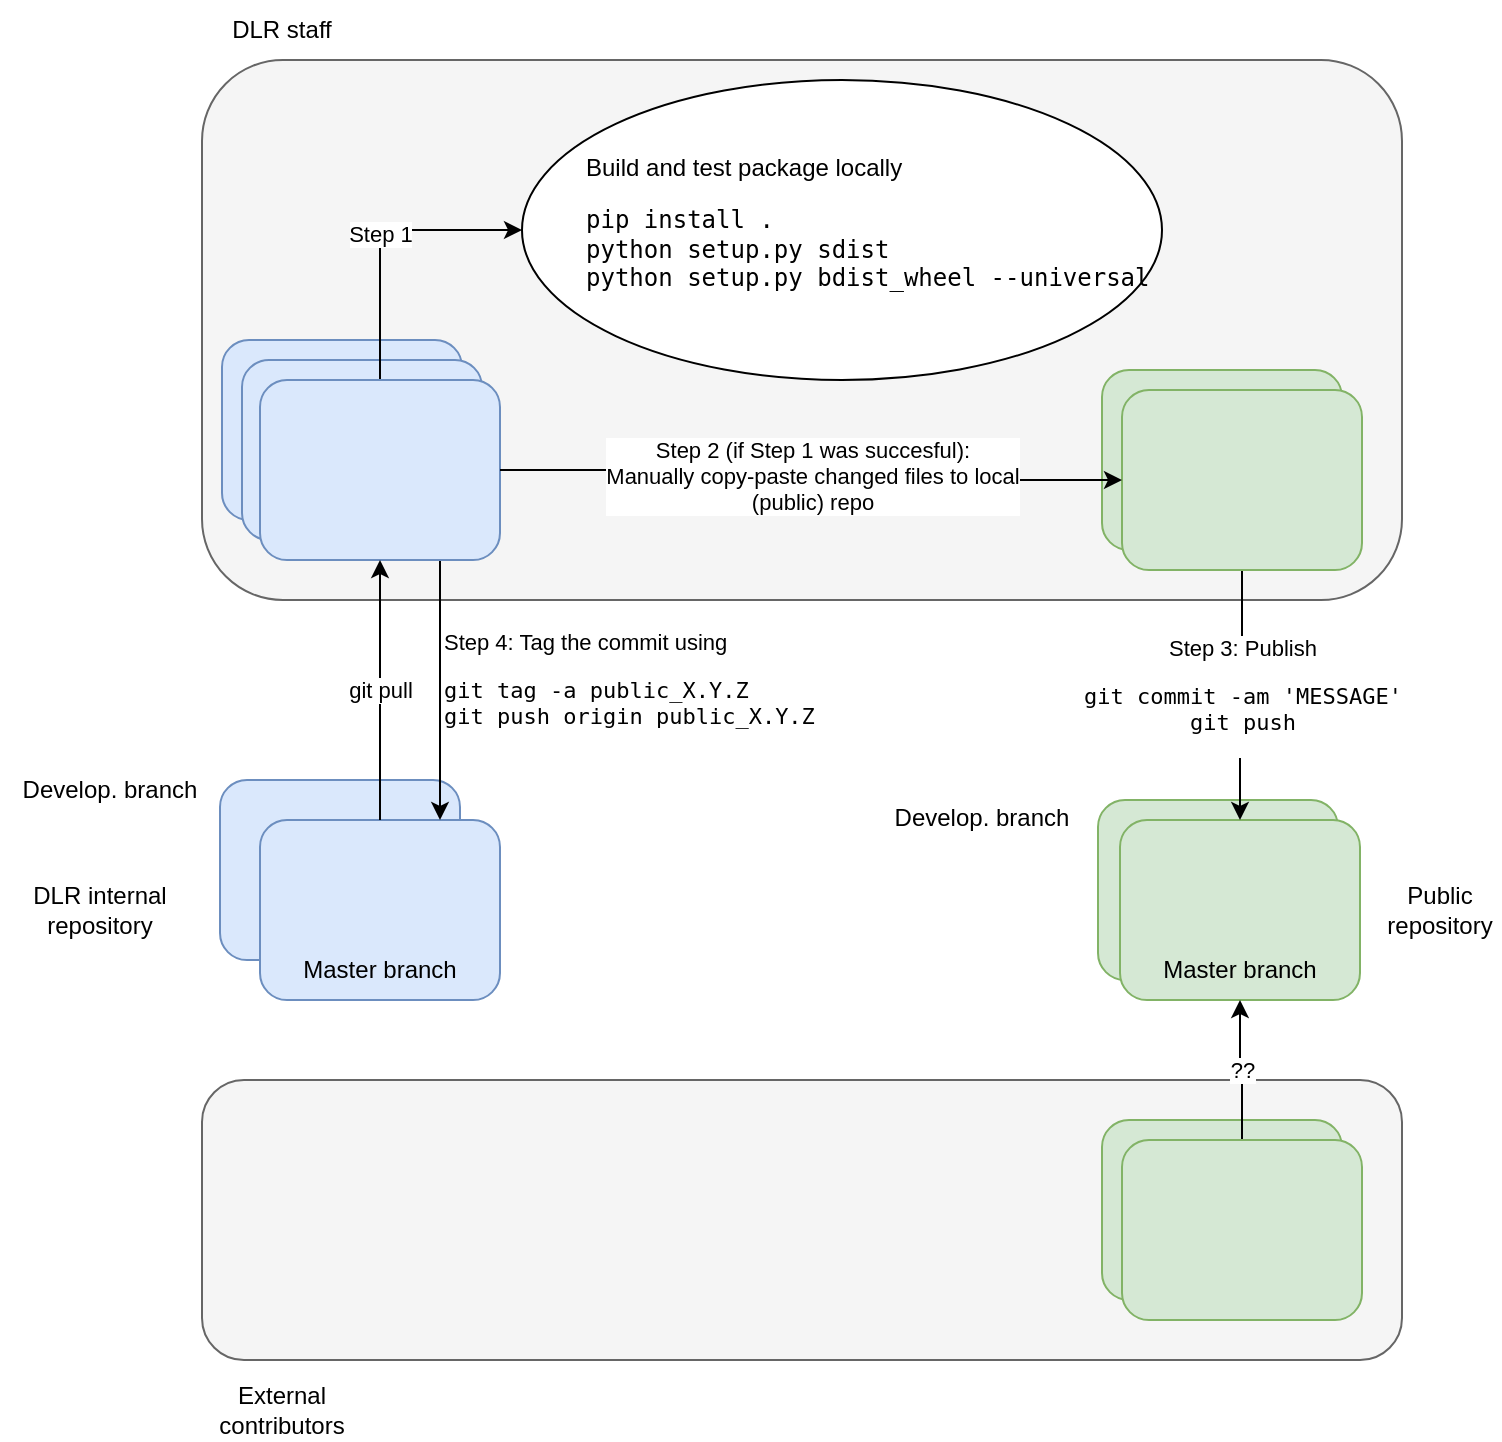 <mxfile version="15.5.6" type="device"><diagram id="KhmXSJNF4ikOjuq0DGVV" name="Page-1"><mxGraphModel dx="1424" dy="764" grid="1" gridSize="10" guides="1" tooltips="1" connect="1" arrows="1" fold="1" page="1" pageScale="1" pageWidth="827" pageHeight="1169" math="0" shadow="0"><root><mxCell id="0"/><mxCell id="1" parent="0"/><mxCell id="gB86Msnm4ZY7VIEaPUj9-2" value="Public repository" style="text;html=1;strokeColor=none;fillColor=none;align=center;verticalAlign=middle;whiteSpace=wrap;rounded=0;" vertex="1" parent="1"><mxGeometry x="729" y="450" width="60" height="30" as="geometry"/></mxCell><mxCell id="gB86Msnm4ZY7VIEaPUj9-3" value="&lt;div&gt;DLR internal&lt;br&gt;&lt;/div&gt;&lt;div&gt;repository&lt;/div&gt;" style="text;html=1;strokeColor=none;fillColor=none;align=center;verticalAlign=middle;whiteSpace=wrap;rounded=0;" vertex="1" parent="1"><mxGeometry x="49" y="450" width="80" height="30" as="geometry"/></mxCell><mxCell id="gB86Msnm4ZY7VIEaPUj9-4" value="" style="rounded=1;whiteSpace=wrap;html=1;verticalAlign=top;align=left;spacingLeft=0;fillColor=#dae8fc;strokeColor=#6c8ebf;" vertex="1" parent="1"><mxGeometry x="149" y="400" width="120" height="90" as="geometry"/></mxCell><mxCell id="gB86Msnm4ZY7VIEaPUj9-5" value="" style="rounded=1;whiteSpace=wrap;html=1;verticalAlign=top;align=left;spacingLeft=0;fillColor=#d5e8d4;strokeColor=#82b366;" vertex="1" parent="1"><mxGeometry x="588" y="410" width="120" height="90" as="geometry"/></mxCell><mxCell id="gB86Msnm4ZY7VIEaPUj9-7" value="" style="rounded=1;whiteSpace=wrap;html=1;verticalAlign=top;align=left;spacingLeft=0;fillColor=#dae8fc;strokeColor=#6c8ebf;" vertex="1" parent="1"><mxGeometry x="169" y="420" width="120" height="90" as="geometry"/></mxCell><mxCell id="gB86Msnm4ZY7VIEaPUj9-9" value="" style="rounded=1;whiteSpace=wrap;html=1;verticalAlign=top;align=left;spacingLeft=0;fillColor=#d5e8d4;strokeColor=#82b366;" vertex="1" parent="1"><mxGeometry x="599" y="420" width="120" height="90" as="geometry"/></mxCell><mxCell id="gB86Msnm4ZY7VIEaPUj9-10" value="&lt;div&gt;Develop. branch&lt;br&gt;&lt;/div&gt;" style="text;html=1;strokeColor=none;fillColor=none;align=center;verticalAlign=middle;whiteSpace=wrap;rounded=0;" vertex="1" parent="1"><mxGeometry x="39" y="400" width="110" height="10" as="geometry"/></mxCell><mxCell id="gB86Msnm4ZY7VIEaPUj9-12" value="Master branch" style="text;html=1;strokeColor=none;fillColor=none;align=center;verticalAlign=middle;whiteSpace=wrap;rounded=0;" vertex="1" parent="1"><mxGeometry x="180" y="490" width="98" height="10" as="geometry"/></mxCell><mxCell id="gB86Msnm4ZY7VIEaPUj9-13" value="&lt;div&gt;Develop. branch&lt;br&gt;&lt;/div&gt;" style="text;html=1;strokeColor=none;fillColor=none;align=center;verticalAlign=middle;whiteSpace=wrap;rounded=0;" vertex="1" parent="1"><mxGeometry x="475" y="414" width="110" height="10" as="geometry"/></mxCell><mxCell id="gB86Msnm4ZY7VIEaPUj9-14" value="Master branch" style="text;html=1;strokeColor=none;fillColor=none;align=center;verticalAlign=middle;whiteSpace=wrap;rounded=0;" vertex="1" parent="1"><mxGeometry x="610" y="490" width="98" height="10" as="geometry"/></mxCell><mxCell id="gB86Msnm4ZY7VIEaPUj9-16" value="" style="rounded=1;whiteSpace=wrap;html=1;verticalAlign=top;align=left;spacingLeft=0;fillColor=#f5f5f5;fontColor=#333333;strokeColor=#666666;" vertex="1" parent="1"><mxGeometry x="140" y="40" width="600" height="270" as="geometry"/></mxCell><mxCell id="gB86Msnm4ZY7VIEaPUj9-15" value="DLR staff" style="text;html=1;strokeColor=none;fillColor=none;align=center;verticalAlign=middle;whiteSpace=wrap;rounded=0;" vertex="1" parent="1"><mxGeometry x="140" y="10" width="80" height="30" as="geometry"/></mxCell><mxCell id="gB86Msnm4ZY7VIEaPUj9-17" value="" style="rounded=1;whiteSpace=wrap;html=1;verticalAlign=top;align=left;spacingLeft=0;fillColor=#f5f5f5;fontColor=#333333;strokeColor=#666666;" vertex="1" parent="1"><mxGeometry x="140" y="550" width="600" height="140" as="geometry"/></mxCell><mxCell id="gB86Msnm4ZY7VIEaPUj9-18" value="External contributors" style="text;html=1;strokeColor=none;fillColor=none;align=center;verticalAlign=middle;whiteSpace=wrap;rounded=0;" vertex="1" parent="1"><mxGeometry x="140" y="700" width="80" height="30" as="geometry"/></mxCell><mxCell id="gB86Msnm4ZY7VIEaPUj9-22" value="" style="rounded=1;whiteSpace=wrap;html=1;verticalAlign=top;align=left;spacingLeft=0;fillColor=#dae8fc;strokeColor=#6c8ebf;" vertex="1" parent="1"><mxGeometry x="150" y="180" width="120" height="90" as="geometry"/></mxCell><mxCell id="gB86Msnm4ZY7VIEaPUj9-23" value="" style="rounded=1;whiteSpace=wrap;html=1;verticalAlign=top;align=left;spacingLeft=0;fillColor=#dae8fc;strokeColor=#6c8ebf;" vertex="1" parent="1"><mxGeometry x="160" y="190" width="120" height="90" as="geometry"/></mxCell><mxCell id="gB86Msnm4ZY7VIEaPUj9-33" value="Step 1" style="edgeStyle=orthogonalEdgeStyle;rounded=0;orthogonalLoop=1;jettySize=auto;html=1;exitX=0.5;exitY=0;exitDx=0;exitDy=0;" edge="1" parent="1" source="gB86Msnm4ZY7VIEaPUj9-24" target="gB86Msnm4ZY7VIEaPUj9-31"><mxGeometry relative="1" as="geometry"/></mxCell><mxCell id="gB86Msnm4ZY7VIEaPUj9-41" value="&lt;div&gt;Step 4: Tag the commit using &lt;br&gt;&lt;/div&gt;&lt;div&gt;&lt;pre class=&quot;highlight&quot;&gt;git tag -a public_X.Y.Z&lt;br&gt;git push origin public_X.Y.Z&lt;/pre&gt;&lt;/div&gt;" style="edgeStyle=orthogonalEdgeStyle;rounded=0;orthogonalLoop=1;jettySize=auto;html=1;entryX=0.75;entryY=0;entryDx=0;entryDy=0;labelBackgroundColor=#FFFFFF;exitX=0.75;exitY=1;exitDx=0;exitDy=0;align=left;" edge="1" parent="1" source="gB86Msnm4ZY7VIEaPUj9-24" target="gB86Msnm4ZY7VIEaPUj9-7"><mxGeometry relative="1" as="geometry"/></mxCell><mxCell id="gB86Msnm4ZY7VIEaPUj9-24" value="" style="rounded=1;whiteSpace=wrap;html=1;verticalAlign=top;align=left;spacingLeft=0;fillColor=#dae8fc;strokeColor=#6c8ebf;" vertex="1" parent="1"><mxGeometry x="169" y="200" width="120" height="90" as="geometry"/></mxCell><mxCell id="gB86Msnm4ZY7VIEaPUj9-25" value="" style="rounded=1;whiteSpace=wrap;html=1;verticalAlign=top;align=left;spacingLeft=0;fillColor=#d5e8d4;strokeColor=#82b366;" vertex="1" parent="1"><mxGeometry x="590" y="195" width="120" height="90" as="geometry"/></mxCell><mxCell id="gB86Msnm4ZY7VIEaPUj9-36" value="&lt;div&gt;Step 3: Publish &lt;br&gt;&lt;/div&gt;&lt;div&gt;&lt;pre class=&quot;highlight&quot;&gt;git commit -am 'MESSAGE'&lt;br&gt;git push&lt;br&gt;&lt;/pre&gt;&lt;/div&gt;" style="edgeStyle=orthogonalEdgeStyle;rounded=0;orthogonalLoop=1;jettySize=auto;html=1;" edge="1" parent="1" source="gB86Msnm4ZY7VIEaPUj9-26" target="gB86Msnm4ZY7VIEaPUj9-9"><mxGeometry relative="1" as="geometry"/></mxCell><mxCell id="gB86Msnm4ZY7VIEaPUj9-26" value="" style="rounded=1;whiteSpace=wrap;html=1;verticalAlign=top;align=left;spacingLeft=0;fillColor=#d5e8d4;strokeColor=#82b366;" vertex="1" parent="1"><mxGeometry x="600" y="205" width="120" height="90" as="geometry"/></mxCell><mxCell id="gB86Msnm4ZY7VIEaPUj9-31" value="" style="ellipse;whiteSpace=wrap;html=1;align=left;verticalAlign=top;" vertex="1" parent="1"><mxGeometry x="300" y="50" width="320" height="150" as="geometry"/></mxCell><mxCell id="gB86Msnm4ZY7VIEaPUj9-32" value="&lt;div&gt;Build and test package locally&lt;/div&gt;&lt;div&gt;&lt;pre class=&quot;highlight&quot;&gt;&lt;code&gt;&lt;code&gt;pip install .&lt;/code&gt;&lt;/code&gt;&lt;br&gt;&lt;code&gt;&lt;code&gt;python setup.py sdist&lt;br&gt;&lt;/code&gt;&lt;/code&gt;&lt;code&gt;python setup.py bdist_wheel --universal&lt;/code&gt;&lt;br&gt;&lt;code&gt;&lt;/code&gt;&lt;/pre&gt;&lt;/div&gt;" style="text;whiteSpace=wrap;html=1;" vertex="1" parent="1"><mxGeometry x="330" y="80" width="275" height="90" as="geometry"/></mxCell><mxCell id="gB86Msnm4ZY7VIEaPUj9-35" value="git pull" style="edgeStyle=orthogonalEdgeStyle;rounded=0;orthogonalLoop=1;jettySize=auto;html=1;" edge="1" parent="1" source="gB86Msnm4ZY7VIEaPUj9-7" target="gB86Msnm4ZY7VIEaPUj9-24"><mxGeometry relative="1" as="geometry"/></mxCell><mxCell id="gB86Msnm4ZY7VIEaPUj9-34" value="&lt;div&gt;&lt;span style=&quot;&quot;&gt;Step 2 (if Step 1 was succesful):&lt;/span&gt;&lt;/div&gt;&lt;div&gt;&lt;span style=&quot;&quot;&gt;Manually copy-paste changed files to local &lt;br&gt;&lt;/span&gt;&lt;/div&gt;&lt;div&gt;&lt;span style=&quot;&quot;&gt;(public) repo&lt;br&gt;&lt;/span&gt;&lt;/div&gt;" style="edgeStyle=orthogonalEdgeStyle;rounded=0;orthogonalLoop=1;jettySize=auto;html=1;labelBackgroundColor=#FFFFFF;" edge="1" parent="1" source="gB86Msnm4ZY7VIEaPUj9-24" target="gB86Msnm4ZY7VIEaPUj9-26"><mxGeometry relative="1" as="geometry"/></mxCell><mxCell id="gB86Msnm4ZY7VIEaPUj9-38" value="" style="rounded=1;whiteSpace=wrap;html=1;verticalAlign=top;align=left;spacingLeft=0;fillColor=#d5e8d4;strokeColor=#82b366;" vertex="1" parent="1"><mxGeometry x="590" y="570" width="120" height="90" as="geometry"/></mxCell><mxCell id="gB86Msnm4ZY7VIEaPUj9-40" value="??" style="edgeStyle=orthogonalEdgeStyle;rounded=0;orthogonalLoop=1;jettySize=auto;html=1;entryX=0.5;entryY=1;entryDx=0;entryDy=0;labelBackgroundColor=#FFFFFF;" edge="1" parent="1" source="gB86Msnm4ZY7VIEaPUj9-39" target="gB86Msnm4ZY7VIEaPUj9-9"><mxGeometry relative="1" as="geometry"/></mxCell><mxCell id="gB86Msnm4ZY7VIEaPUj9-39" value="" style="rounded=1;whiteSpace=wrap;html=1;verticalAlign=top;align=left;spacingLeft=0;fillColor=#d5e8d4;strokeColor=#82b366;" vertex="1" parent="1"><mxGeometry x="600" y="580" width="120" height="90" as="geometry"/></mxCell></root></mxGraphModel></diagram></mxfile>